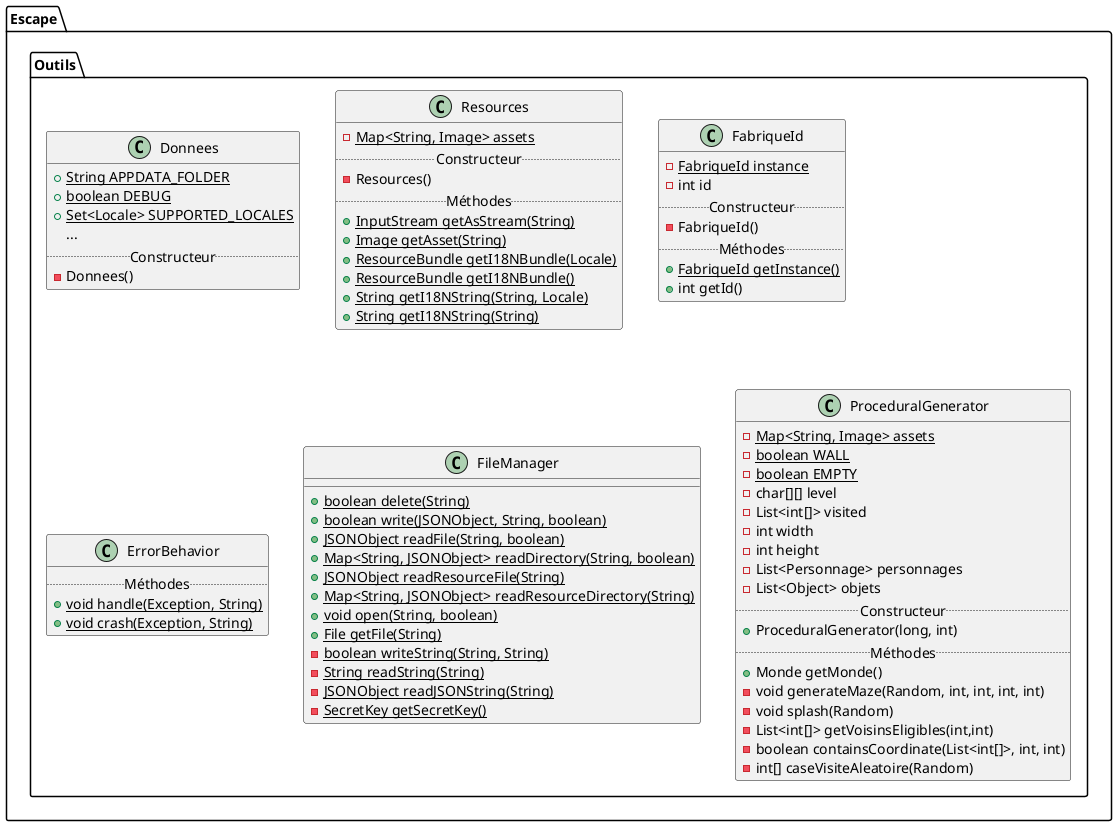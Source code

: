 @startuml
package Escape {
    package Outils {
        class Donnees {
            + {static} String APPDATA_FOLDER
            + {static} boolean DEBUG
            + {static} Set<Locale> SUPPORTED_LOCALES
            ...
            ..Constructeur..
            - Donnees()
        }

        class Resources {
            - {static} Map<String, Image> assets
            ..Constructeur..
            - Resources()
            ..Méthodes..
            + {static} InputStream getAsStream(String)
            + {static} Image getAsset(String)
            + {static} ResourceBundle getI18NBundle(Locale)
            + {static} ResourceBundle getI18NBundle()
            + {static} String getI18NString(String, Locale)
            + {static} String getI18NString(String)
        }

        class FabriqueId {
            - {static} FabriqueId instance
            - int id
            ..Constructeur..
            - FabriqueId()
            ..Méthodes..
            + {static} FabriqueId getInstance()
            + int getId()
        }


        class ErrorBehavior {
            ..Méthodes..
            + {static} void handle(Exception, String)
            + {static} void crash(Exception, String)
        }

        class FileManager {
            + {static} boolean delete(String)
            + {static} boolean write(JSONObject, String, boolean)
            + {static} JSONObject readFile(String, boolean)
            + {static} Map<String, JSONObject> readDirectory(String, boolean)
            + {static} JSONObject readResourceFile(String)
            + {static} Map<String, JSONObject> readResourceDirectory(String)
            + {static} void open(String, boolean)
            + {static} File getFile(String)
            - {static} boolean writeString(String, String)
            - {static} String readString(String)
            - {static} JSONObject readJSONString(String)
            - {static} SecretKey getSecretKey()
        }

        class ProceduralGenerator {
            - {static} Map<String, Image> assets
            - {static} boolean WALL
            - {static} boolean EMPTY
            - char[][] level
            - List<int[]> visited
            - int width
            - int height
            - List<Personnage> personnages
            - List<Object> objets
            ..Constructeur..
            + ProceduralGenerator(long, int)
            ..Méthodes..
            + Monde getMonde()
            - void generateMaze(Random, int, int, int, int)
            - void splash(Random)
            - List<int[]> getVoisinsEligibles(int,int)
            - boolean containsCoordinate(List<int[]>, int, int)
            - int[] caseVisiteAleatoire(Random)
        }
    }
}
@enduml
